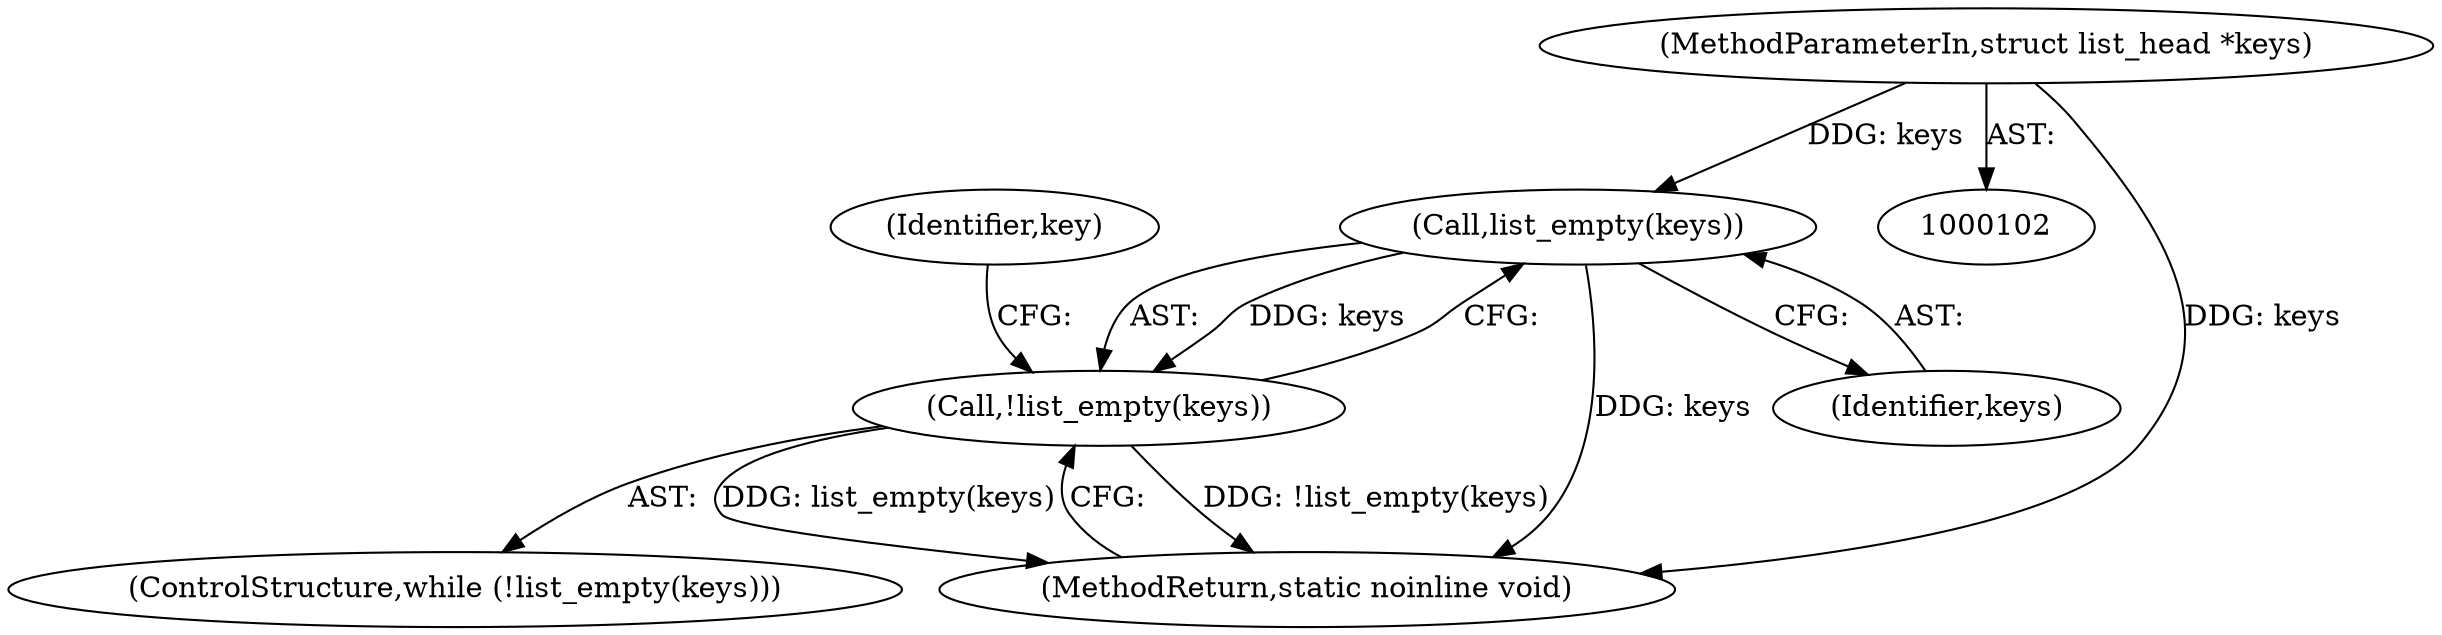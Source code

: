 digraph "0_linux_a3a8784454692dd72e5d5d34dcdab17b4420e74c@pointer" {
"1000107" [label="(Call,list_empty(keys))"];
"1000103" [label="(MethodParameterIn,struct list_head *keys)"];
"1000106" [label="(Call,!list_empty(keys))"];
"1000108" [label="(Identifier,keys)"];
"1000206" [label="(MethodReturn,static noinline void)"];
"1000103" [label="(MethodParameterIn,struct list_head *keys)"];
"1000105" [label="(ControlStructure,while (!list_empty(keys)))"];
"1000113" [label="(Identifier,key)"];
"1000107" [label="(Call,list_empty(keys))"];
"1000106" [label="(Call,!list_empty(keys))"];
"1000107" -> "1000106"  [label="AST: "];
"1000107" -> "1000108"  [label="CFG: "];
"1000108" -> "1000107"  [label="AST: "];
"1000106" -> "1000107"  [label="CFG: "];
"1000107" -> "1000206"  [label="DDG: keys"];
"1000107" -> "1000106"  [label="DDG: keys"];
"1000103" -> "1000107"  [label="DDG: keys"];
"1000103" -> "1000102"  [label="AST: "];
"1000103" -> "1000206"  [label="DDG: keys"];
"1000106" -> "1000105"  [label="AST: "];
"1000113" -> "1000106"  [label="CFG: "];
"1000206" -> "1000106"  [label="CFG: "];
"1000106" -> "1000206"  [label="DDG: !list_empty(keys)"];
"1000106" -> "1000206"  [label="DDG: list_empty(keys)"];
}
